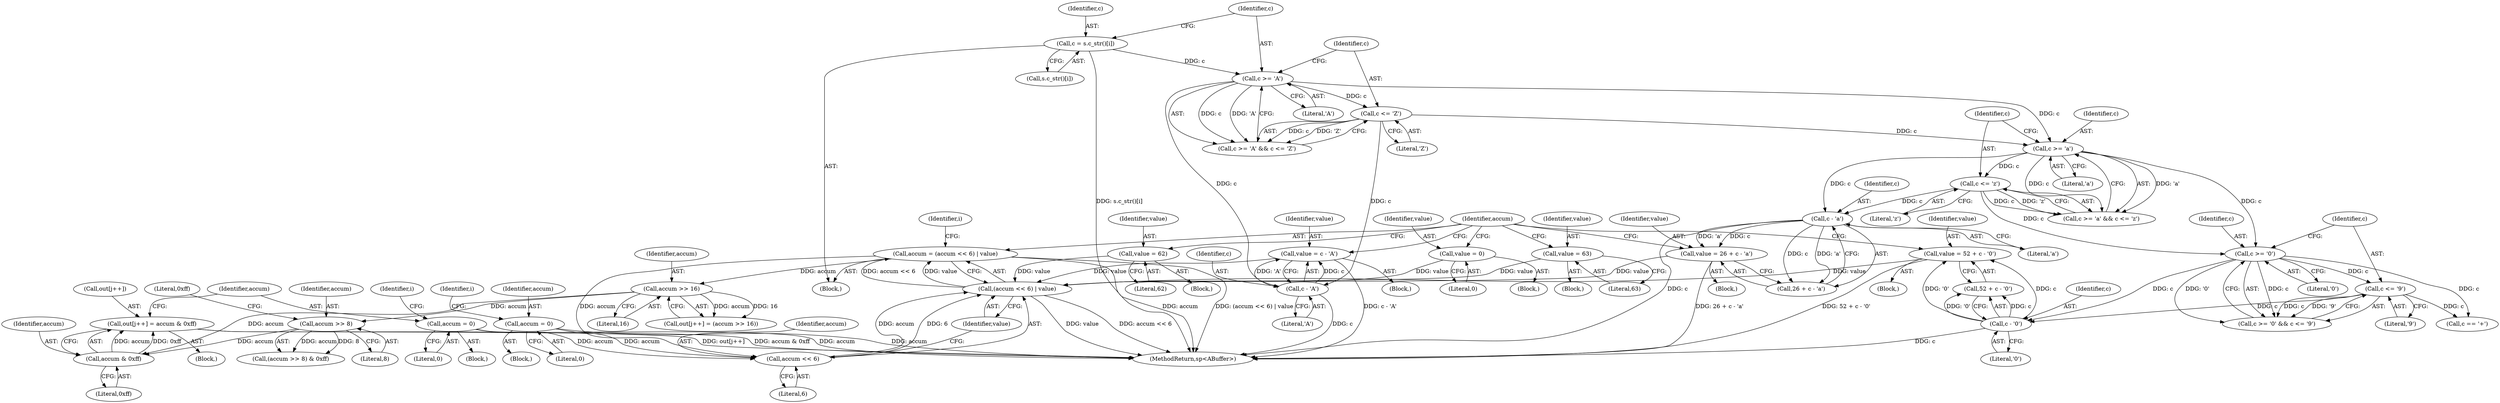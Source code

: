 digraph "1_Android_552a3b5df2a6876d10da20f72e4cc0d44ac2c790@pointer" {
"1000356" [label="(Call,out[j++] = accum & 0xff)"];
"1000361" [label="(Call,accum & 0xff)"];
"1000333" [label="(Call,accum >> 16)"];
"1000312" [label="(Call,accum = (accum << 6) | value)"];
"1000314" [label="(Call,(accum << 6) | value)"];
"1000315" [label="(Call,accum << 6)"];
"1000364" [label="(Call,accum = 0)"];
"1000203" [label="(Call,accum = 0)"];
"1000309" [label="(Call,value = 0)"];
"1000265" [label="(Call,value = 52 + c - '0')"];
"1000269" [label="(Call,c - '0')"];
"1000258" [label="(Call,c >= '0')"];
"1000241" [label="(Call,c >= 'a')"];
"1000226" [label="(Call,c >= 'A')"];
"1000218" [label="(Call,c = s.c_str()[i])"];
"1000229" [label="(Call,c <= 'Z')"];
"1000244" [label="(Call,c <= 'z')"];
"1000261" [label="(Call,c <= '9')"];
"1000278" [label="(Call,value = 62)"];
"1000248" [label="(Call,value = 26 + c - 'a')"];
"1000252" [label="(Call,c - 'a')"];
"1000233" [label="(Call,value = c - 'A')"];
"1000235" [label="(Call,c - 'A')"];
"1000287" [label="(Call,value = 63)"];
"1000347" [label="(Call,accum >> 8)"];
"1000205" [label="(Literal,0)"];
"1000287" [label="(Call,value = 63)"];
"1000333" [label="(Call,accum >> 16)"];
"1000227" [label="(Identifier,c)"];
"1000315" [label="(Call,accum << 6)"];
"1000316" [label="(Identifier,accum)"];
"1000369" [label="(MethodReturn,sp<ABuffer>)"];
"1000328" [label="(Call,out[j++] = (accum >> 16))"];
"1000346" [label="(Call,(accum >> 8) & 0xff)"];
"1000218" [label="(Call,c = s.c_str()[i])"];
"1000357" [label="(Call,out[j++])"];
"1000317" [label="(Literal,6)"];
"1000259" [label="(Identifier,c)"];
"1000240" [label="(Call,c >= 'a' && c <= 'z')"];
"1000219" [label="(Identifier,c)"];
"1000334" [label="(Identifier,accum)"];
"1000204" [label="(Identifier,accum)"];
"1000248" [label="(Call,value = 26 + c - 'a')"];
"1000363" [label="(Literal,0xff)"];
"1000350" [label="(Literal,0xff)"];
"1000254" [label="(Literal,'a')"];
"1000203" [label="(Call,accum = 0)"];
"1000253" [label="(Identifier,c)"];
"1000361" [label="(Call,accum & 0xff)"];
"1000236" [label="(Identifier,c)"];
"1000225" [label="(Call,c >= 'A' && c <= 'Z')"];
"1000323" [label="(Identifier,i)"];
"1000366" [label="(Literal,0)"];
"1000299" [label="(Block,)"];
"1000267" [label="(Call,52 + c - '0')"];
"1000348" [label="(Identifier,accum)"];
"1000288" [label="(Identifier,value)"];
"1000250" [label="(Call,26 + c - 'a')"];
"1000232" [label="(Block,)"];
"1000102" [label="(Block,)"];
"1000314" [label="(Call,(accum << 6) | value)"];
"1000274" [label="(Call,c == '+')"];
"1000280" [label="(Literal,62)"];
"1000234" [label="(Identifier,value)"];
"1000362" [label="(Identifier,accum)"];
"1000249" [label="(Identifier,value)"];
"1000327" [label="(Block,)"];
"1000226" [label="(Call,c >= 'A')"];
"1000233" [label="(Call,value = c - 'A')"];
"1000237" [label="(Literal,'A')"];
"1000277" [label="(Block,)"];
"1000241" [label="(Call,c >= 'a')"];
"1000257" [label="(Call,c >= '0' && c <= '9')"];
"1000209" [label="(Identifier,i)"];
"1000265" [label="(Call,value = 52 + c - '0')"];
"1000252" [label="(Call,c - 'a')"];
"1000235" [label="(Call,c - 'A')"];
"1000262" [label="(Identifier,c)"];
"1000244" [label="(Call,c <= 'z')"];
"1000243" [label="(Literal,'a')"];
"1000335" [label="(Literal,16)"];
"1000356" [label="(Call,out[j++] = accum & 0xff)"];
"1000215" [label="(Identifier,i)"];
"1000231" [label="(Literal,'Z')"];
"1000286" [label="(Block,)"];
"1000230" [label="(Identifier,c)"];
"1000347" [label="(Call,accum >> 8)"];
"1000349" [label="(Literal,8)"];
"1000279" [label="(Identifier,value)"];
"1000312" [label="(Call,accum = (accum << 6) | value)"];
"1000220" [label="(Call,s.c_str()[i])"];
"1000269" [label="(Call,c - '0')"];
"1000260" [label="(Literal,'0')"];
"1000228" [label="(Literal,'A')"];
"1000246" [label="(Literal,'z')"];
"1000309" [label="(Call,value = 0)"];
"1000245" [label="(Identifier,c)"];
"1000261" [label="(Call,c <= '9')"];
"1000318" [label="(Identifier,value)"];
"1000229" [label="(Call,c <= 'Z')"];
"1000278" [label="(Call,value = 62)"];
"1000365" [label="(Identifier,accum)"];
"1000216" [label="(Block,)"];
"1000271" [label="(Literal,'0')"];
"1000364" [label="(Call,accum = 0)"];
"1000311" [label="(Literal,0)"];
"1000270" [label="(Identifier,c)"];
"1000355" [label="(Block,)"];
"1000313" [label="(Identifier,accum)"];
"1000242" [label="(Identifier,c)"];
"1000289" [label="(Literal,63)"];
"1000264" [label="(Block,)"];
"1000258" [label="(Call,c >= '0')"];
"1000310" [label="(Identifier,value)"];
"1000247" [label="(Block,)"];
"1000266" [label="(Identifier,value)"];
"1000263" [label="(Literal,'9')"];
"1000356" -> "1000355"  [label="AST: "];
"1000356" -> "1000361"  [label="CFG: "];
"1000357" -> "1000356"  [label="AST: "];
"1000361" -> "1000356"  [label="AST: "];
"1000365" -> "1000356"  [label="CFG: "];
"1000356" -> "1000369"  [label="DDG: accum & 0xff"];
"1000356" -> "1000369"  [label="DDG: out[j++]"];
"1000361" -> "1000356"  [label="DDG: accum"];
"1000361" -> "1000356"  [label="DDG: 0xff"];
"1000361" -> "1000363"  [label="CFG: "];
"1000362" -> "1000361"  [label="AST: "];
"1000363" -> "1000361"  [label="AST: "];
"1000333" -> "1000361"  [label="DDG: accum"];
"1000347" -> "1000361"  [label="DDG: accum"];
"1000333" -> "1000328"  [label="AST: "];
"1000333" -> "1000335"  [label="CFG: "];
"1000334" -> "1000333"  [label="AST: "];
"1000335" -> "1000333"  [label="AST: "];
"1000328" -> "1000333"  [label="CFG: "];
"1000333" -> "1000328"  [label="DDG: accum"];
"1000333" -> "1000328"  [label="DDG: 16"];
"1000312" -> "1000333"  [label="DDG: accum"];
"1000333" -> "1000347"  [label="DDG: accum"];
"1000312" -> "1000216"  [label="AST: "];
"1000312" -> "1000314"  [label="CFG: "];
"1000313" -> "1000312"  [label="AST: "];
"1000314" -> "1000312"  [label="AST: "];
"1000323" -> "1000312"  [label="CFG: "];
"1000312" -> "1000369"  [label="DDG: accum"];
"1000312" -> "1000369"  [label="DDG: (accum << 6) | value"];
"1000314" -> "1000312"  [label="DDG: accum << 6"];
"1000314" -> "1000312"  [label="DDG: value"];
"1000312" -> "1000315"  [label="DDG: accum"];
"1000314" -> "1000318"  [label="CFG: "];
"1000315" -> "1000314"  [label="AST: "];
"1000318" -> "1000314"  [label="AST: "];
"1000314" -> "1000369"  [label="DDG: accum << 6"];
"1000314" -> "1000369"  [label="DDG: value"];
"1000315" -> "1000314"  [label="DDG: accum"];
"1000315" -> "1000314"  [label="DDG: 6"];
"1000309" -> "1000314"  [label="DDG: value"];
"1000265" -> "1000314"  [label="DDG: value"];
"1000278" -> "1000314"  [label="DDG: value"];
"1000248" -> "1000314"  [label="DDG: value"];
"1000233" -> "1000314"  [label="DDG: value"];
"1000287" -> "1000314"  [label="DDG: value"];
"1000315" -> "1000317"  [label="CFG: "];
"1000316" -> "1000315"  [label="AST: "];
"1000317" -> "1000315"  [label="AST: "];
"1000318" -> "1000315"  [label="CFG: "];
"1000364" -> "1000315"  [label="DDG: accum"];
"1000203" -> "1000315"  [label="DDG: accum"];
"1000364" -> "1000327"  [label="AST: "];
"1000364" -> "1000366"  [label="CFG: "];
"1000365" -> "1000364"  [label="AST: "];
"1000366" -> "1000364"  [label="AST: "];
"1000215" -> "1000364"  [label="CFG: "];
"1000364" -> "1000369"  [label="DDG: accum"];
"1000203" -> "1000102"  [label="AST: "];
"1000203" -> "1000205"  [label="CFG: "];
"1000204" -> "1000203"  [label="AST: "];
"1000205" -> "1000203"  [label="AST: "];
"1000209" -> "1000203"  [label="CFG: "];
"1000203" -> "1000369"  [label="DDG: accum"];
"1000309" -> "1000299"  [label="AST: "];
"1000309" -> "1000311"  [label="CFG: "];
"1000310" -> "1000309"  [label="AST: "];
"1000311" -> "1000309"  [label="AST: "];
"1000313" -> "1000309"  [label="CFG: "];
"1000265" -> "1000264"  [label="AST: "];
"1000265" -> "1000267"  [label="CFG: "];
"1000266" -> "1000265"  [label="AST: "];
"1000267" -> "1000265"  [label="AST: "];
"1000313" -> "1000265"  [label="CFG: "];
"1000265" -> "1000369"  [label="DDG: 52 + c - '0'"];
"1000269" -> "1000265"  [label="DDG: c"];
"1000269" -> "1000265"  [label="DDG: '0'"];
"1000269" -> "1000267"  [label="AST: "];
"1000269" -> "1000271"  [label="CFG: "];
"1000270" -> "1000269"  [label="AST: "];
"1000271" -> "1000269"  [label="AST: "];
"1000267" -> "1000269"  [label="CFG: "];
"1000269" -> "1000369"  [label="DDG: c"];
"1000269" -> "1000267"  [label="DDG: c"];
"1000269" -> "1000267"  [label="DDG: '0'"];
"1000258" -> "1000269"  [label="DDG: c"];
"1000261" -> "1000269"  [label="DDG: c"];
"1000258" -> "1000257"  [label="AST: "];
"1000258" -> "1000260"  [label="CFG: "];
"1000259" -> "1000258"  [label="AST: "];
"1000260" -> "1000258"  [label="AST: "];
"1000262" -> "1000258"  [label="CFG: "];
"1000257" -> "1000258"  [label="CFG: "];
"1000258" -> "1000257"  [label="DDG: c"];
"1000258" -> "1000257"  [label="DDG: '0'"];
"1000241" -> "1000258"  [label="DDG: c"];
"1000244" -> "1000258"  [label="DDG: c"];
"1000258" -> "1000261"  [label="DDG: c"];
"1000258" -> "1000274"  [label="DDG: c"];
"1000241" -> "1000240"  [label="AST: "];
"1000241" -> "1000243"  [label="CFG: "];
"1000242" -> "1000241"  [label="AST: "];
"1000243" -> "1000241"  [label="AST: "];
"1000245" -> "1000241"  [label="CFG: "];
"1000240" -> "1000241"  [label="CFG: "];
"1000241" -> "1000240"  [label="DDG: c"];
"1000241" -> "1000240"  [label="DDG: 'a'"];
"1000226" -> "1000241"  [label="DDG: c"];
"1000229" -> "1000241"  [label="DDG: c"];
"1000241" -> "1000244"  [label="DDG: c"];
"1000241" -> "1000252"  [label="DDG: c"];
"1000226" -> "1000225"  [label="AST: "];
"1000226" -> "1000228"  [label="CFG: "];
"1000227" -> "1000226"  [label="AST: "];
"1000228" -> "1000226"  [label="AST: "];
"1000230" -> "1000226"  [label="CFG: "];
"1000225" -> "1000226"  [label="CFG: "];
"1000226" -> "1000225"  [label="DDG: c"];
"1000226" -> "1000225"  [label="DDG: 'A'"];
"1000218" -> "1000226"  [label="DDG: c"];
"1000226" -> "1000229"  [label="DDG: c"];
"1000226" -> "1000235"  [label="DDG: c"];
"1000218" -> "1000216"  [label="AST: "];
"1000218" -> "1000220"  [label="CFG: "];
"1000219" -> "1000218"  [label="AST: "];
"1000220" -> "1000218"  [label="AST: "];
"1000227" -> "1000218"  [label="CFG: "];
"1000218" -> "1000369"  [label="DDG: s.c_str()[i]"];
"1000229" -> "1000225"  [label="AST: "];
"1000229" -> "1000231"  [label="CFG: "];
"1000230" -> "1000229"  [label="AST: "];
"1000231" -> "1000229"  [label="AST: "];
"1000225" -> "1000229"  [label="CFG: "];
"1000229" -> "1000225"  [label="DDG: c"];
"1000229" -> "1000225"  [label="DDG: 'Z'"];
"1000229" -> "1000235"  [label="DDG: c"];
"1000244" -> "1000240"  [label="AST: "];
"1000244" -> "1000246"  [label="CFG: "];
"1000245" -> "1000244"  [label="AST: "];
"1000246" -> "1000244"  [label="AST: "];
"1000240" -> "1000244"  [label="CFG: "];
"1000244" -> "1000240"  [label="DDG: c"];
"1000244" -> "1000240"  [label="DDG: 'z'"];
"1000244" -> "1000252"  [label="DDG: c"];
"1000261" -> "1000257"  [label="AST: "];
"1000261" -> "1000263"  [label="CFG: "];
"1000262" -> "1000261"  [label="AST: "];
"1000263" -> "1000261"  [label="AST: "];
"1000257" -> "1000261"  [label="CFG: "];
"1000261" -> "1000257"  [label="DDG: c"];
"1000261" -> "1000257"  [label="DDG: '9'"];
"1000261" -> "1000274"  [label="DDG: c"];
"1000278" -> "1000277"  [label="AST: "];
"1000278" -> "1000280"  [label="CFG: "];
"1000279" -> "1000278"  [label="AST: "];
"1000280" -> "1000278"  [label="AST: "];
"1000313" -> "1000278"  [label="CFG: "];
"1000248" -> "1000247"  [label="AST: "];
"1000248" -> "1000250"  [label="CFG: "];
"1000249" -> "1000248"  [label="AST: "];
"1000250" -> "1000248"  [label="AST: "];
"1000313" -> "1000248"  [label="CFG: "];
"1000248" -> "1000369"  [label="DDG: 26 + c - 'a'"];
"1000252" -> "1000248"  [label="DDG: c"];
"1000252" -> "1000248"  [label="DDG: 'a'"];
"1000252" -> "1000250"  [label="AST: "];
"1000252" -> "1000254"  [label="CFG: "];
"1000253" -> "1000252"  [label="AST: "];
"1000254" -> "1000252"  [label="AST: "];
"1000250" -> "1000252"  [label="CFG: "];
"1000252" -> "1000369"  [label="DDG: c"];
"1000252" -> "1000250"  [label="DDG: c"];
"1000252" -> "1000250"  [label="DDG: 'a'"];
"1000233" -> "1000232"  [label="AST: "];
"1000233" -> "1000235"  [label="CFG: "];
"1000234" -> "1000233"  [label="AST: "];
"1000235" -> "1000233"  [label="AST: "];
"1000313" -> "1000233"  [label="CFG: "];
"1000233" -> "1000369"  [label="DDG: c - 'A'"];
"1000235" -> "1000233"  [label="DDG: c"];
"1000235" -> "1000233"  [label="DDG: 'A'"];
"1000235" -> "1000237"  [label="CFG: "];
"1000236" -> "1000235"  [label="AST: "];
"1000237" -> "1000235"  [label="AST: "];
"1000235" -> "1000369"  [label="DDG: c"];
"1000287" -> "1000286"  [label="AST: "];
"1000287" -> "1000289"  [label="CFG: "];
"1000288" -> "1000287"  [label="AST: "];
"1000289" -> "1000287"  [label="AST: "];
"1000313" -> "1000287"  [label="CFG: "];
"1000347" -> "1000346"  [label="AST: "];
"1000347" -> "1000349"  [label="CFG: "];
"1000348" -> "1000347"  [label="AST: "];
"1000349" -> "1000347"  [label="AST: "];
"1000350" -> "1000347"  [label="CFG: "];
"1000347" -> "1000346"  [label="DDG: accum"];
"1000347" -> "1000346"  [label="DDG: 8"];
}
